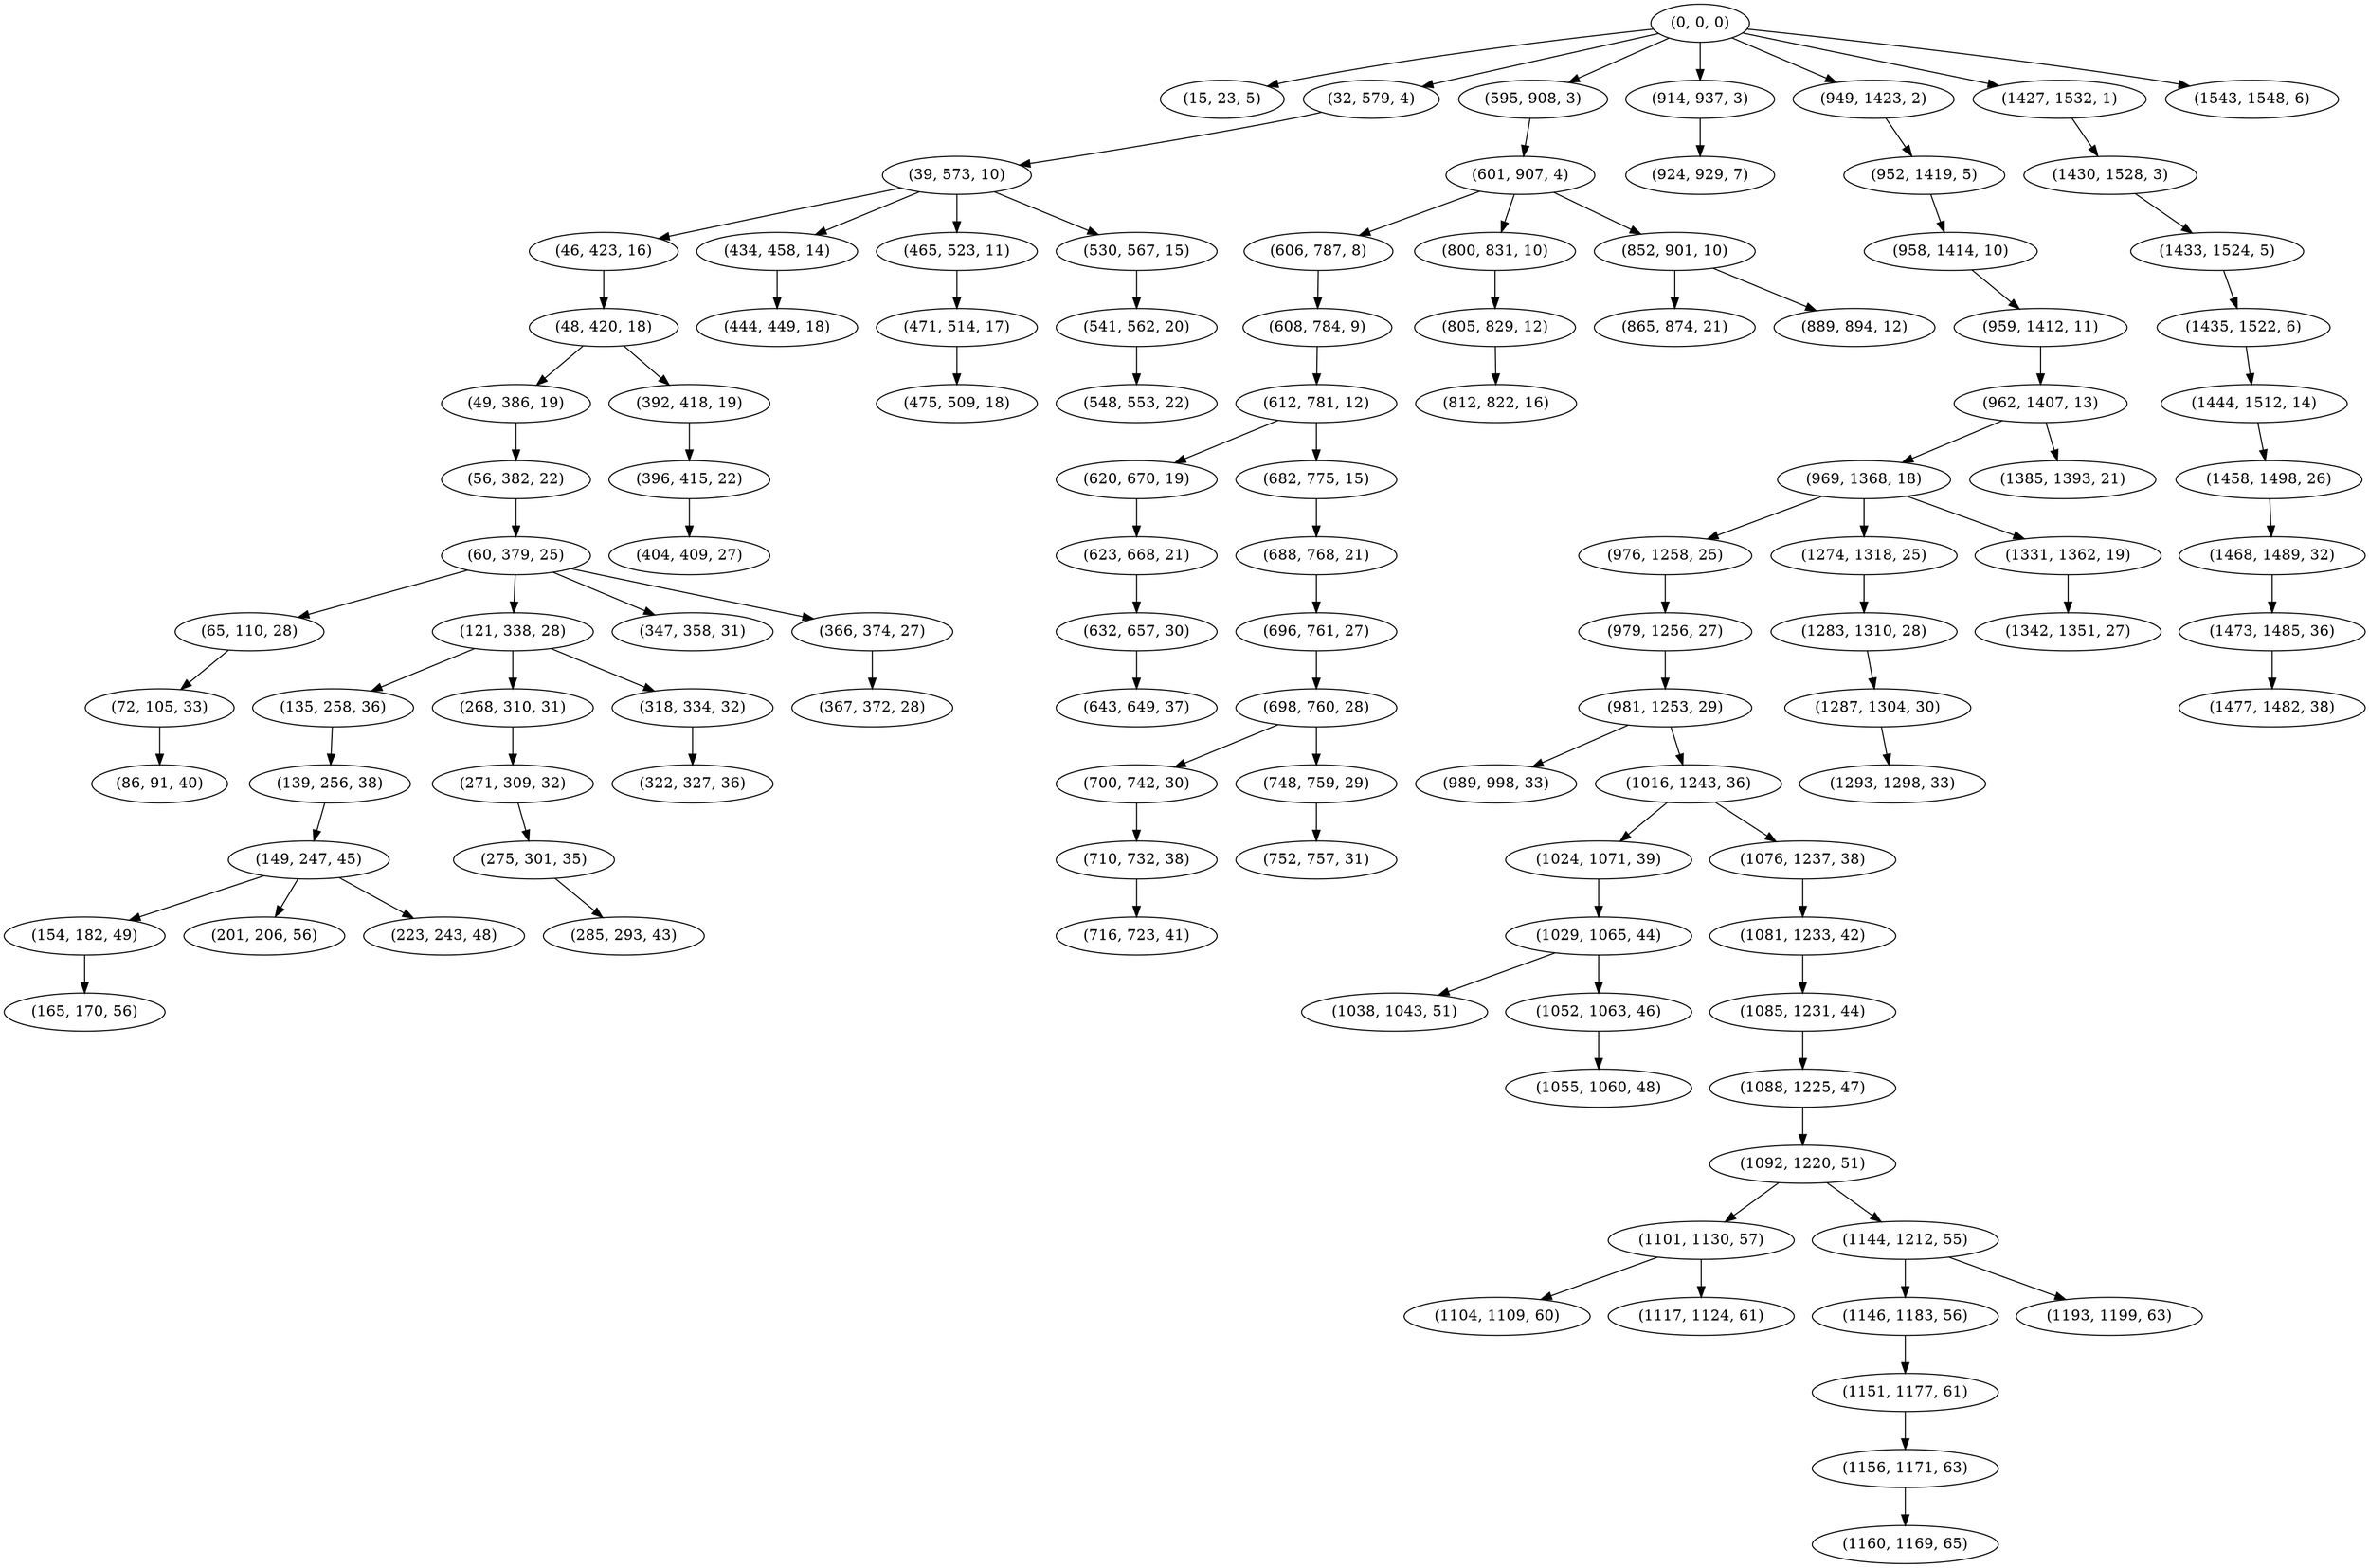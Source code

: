 digraph tree {
    "(0, 0, 0)";
    "(15, 23, 5)";
    "(32, 579, 4)";
    "(39, 573, 10)";
    "(46, 423, 16)";
    "(48, 420, 18)";
    "(49, 386, 19)";
    "(56, 382, 22)";
    "(60, 379, 25)";
    "(65, 110, 28)";
    "(72, 105, 33)";
    "(86, 91, 40)";
    "(121, 338, 28)";
    "(135, 258, 36)";
    "(139, 256, 38)";
    "(149, 247, 45)";
    "(154, 182, 49)";
    "(165, 170, 56)";
    "(201, 206, 56)";
    "(223, 243, 48)";
    "(268, 310, 31)";
    "(271, 309, 32)";
    "(275, 301, 35)";
    "(285, 293, 43)";
    "(318, 334, 32)";
    "(322, 327, 36)";
    "(347, 358, 31)";
    "(366, 374, 27)";
    "(367, 372, 28)";
    "(392, 418, 19)";
    "(396, 415, 22)";
    "(404, 409, 27)";
    "(434, 458, 14)";
    "(444, 449, 18)";
    "(465, 523, 11)";
    "(471, 514, 17)";
    "(475, 509, 18)";
    "(530, 567, 15)";
    "(541, 562, 20)";
    "(548, 553, 22)";
    "(595, 908, 3)";
    "(601, 907, 4)";
    "(606, 787, 8)";
    "(608, 784, 9)";
    "(612, 781, 12)";
    "(620, 670, 19)";
    "(623, 668, 21)";
    "(632, 657, 30)";
    "(643, 649, 37)";
    "(682, 775, 15)";
    "(688, 768, 21)";
    "(696, 761, 27)";
    "(698, 760, 28)";
    "(700, 742, 30)";
    "(710, 732, 38)";
    "(716, 723, 41)";
    "(748, 759, 29)";
    "(752, 757, 31)";
    "(800, 831, 10)";
    "(805, 829, 12)";
    "(812, 822, 16)";
    "(852, 901, 10)";
    "(865, 874, 21)";
    "(889, 894, 12)";
    "(914, 937, 3)";
    "(924, 929, 7)";
    "(949, 1423, 2)";
    "(952, 1419, 5)";
    "(958, 1414, 10)";
    "(959, 1412, 11)";
    "(962, 1407, 13)";
    "(969, 1368, 18)";
    "(976, 1258, 25)";
    "(979, 1256, 27)";
    "(981, 1253, 29)";
    "(989, 998, 33)";
    "(1016, 1243, 36)";
    "(1024, 1071, 39)";
    "(1029, 1065, 44)";
    "(1038, 1043, 51)";
    "(1052, 1063, 46)";
    "(1055, 1060, 48)";
    "(1076, 1237, 38)";
    "(1081, 1233, 42)";
    "(1085, 1231, 44)";
    "(1088, 1225, 47)";
    "(1092, 1220, 51)";
    "(1101, 1130, 57)";
    "(1104, 1109, 60)";
    "(1117, 1124, 61)";
    "(1144, 1212, 55)";
    "(1146, 1183, 56)";
    "(1151, 1177, 61)";
    "(1156, 1171, 63)";
    "(1160, 1169, 65)";
    "(1193, 1199, 63)";
    "(1274, 1318, 25)";
    "(1283, 1310, 28)";
    "(1287, 1304, 30)";
    "(1293, 1298, 33)";
    "(1331, 1362, 19)";
    "(1342, 1351, 27)";
    "(1385, 1393, 21)";
    "(1427, 1532, 1)";
    "(1430, 1528, 3)";
    "(1433, 1524, 5)";
    "(1435, 1522, 6)";
    "(1444, 1512, 14)";
    "(1458, 1498, 26)";
    "(1468, 1489, 32)";
    "(1473, 1485, 36)";
    "(1477, 1482, 38)";
    "(1543, 1548, 6)";
    "(0, 0, 0)" -> "(15, 23, 5)";
    "(0, 0, 0)" -> "(32, 579, 4)";
    "(0, 0, 0)" -> "(595, 908, 3)";
    "(0, 0, 0)" -> "(914, 937, 3)";
    "(0, 0, 0)" -> "(949, 1423, 2)";
    "(0, 0, 0)" -> "(1427, 1532, 1)";
    "(0, 0, 0)" -> "(1543, 1548, 6)";
    "(32, 579, 4)" -> "(39, 573, 10)";
    "(39, 573, 10)" -> "(46, 423, 16)";
    "(39, 573, 10)" -> "(434, 458, 14)";
    "(39, 573, 10)" -> "(465, 523, 11)";
    "(39, 573, 10)" -> "(530, 567, 15)";
    "(46, 423, 16)" -> "(48, 420, 18)";
    "(48, 420, 18)" -> "(49, 386, 19)";
    "(48, 420, 18)" -> "(392, 418, 19)";
    "(49, 386, 19)" -> "(56, 382, 22)";
    "(56, 382, 22)" -> "(60, 379, 25)";
    "(60, 379, 25)" -> "(65, 110, 28)";
    "(60, 379, 25)" -> "(121, 338, 28)";
    "(60, 379, 25)" -> "(347, 358, 31)";
    "(60, 379, 25)" -> "(366, 374, 27)";
    "(65, 110, 28)" -> "(72, 105, 33)";
    "(72, 105, 33)" -> "(86, 91, 40)";
    "(121, 338, 28)" -> "(135, 258, 36)";
    "(121, 338, 28)" -> "(268, 310, 31)";
    "(121, 338, 28)" -> "(318, 334, 32)";
    "(135, 258, 36)" -> "(139, 256, 38)";
    "(139, 256, 38)" -> "(149, 247, 45)";
    "(149, 247, 45)" -> "(154, 182, 49)";
    "(149, 247, 45)" -> "(201, 206, 56)";
    "(149, 247, 45)" -> "(223, 243, 48)";
    "(154, 182, 49)" -> "(165, 170, 56)";
    "(268, 310, 31)" -> "(271, 309, 32)";
    "(271, 309, 32)" -> "(275, 301, 35)";
    "(275, 301, 35)" -> "(285, 293, 43)";
    "(318, 334, 32)" -> "(322, 327, 36)";
    "(366, 374, 27)" -> "(367, 372, 28)";
    "(392, 418, 19)" -> "(396, 415, 22)";
    "(396, 415, 22)" -> "(404, 409, 27)";
    "(434, 458, 14)" -> "(444, 449, 18)";
    "(465, 523, 11)" -> "(471, 514, 17)";
    "(471, 514, 17)" -> "(475, 509, 18)";
    "(530, 567, 15)" -> "(541, 562, 20)";
    "(541, 562, 20)" -> "(548, 553, 22)";
    "(595, 908, 3)" -> "(601, 907, 4)";
    "(601, 907, 4)" -> "(606, 787, 8)";
    "(601, 907, 4)" -> "(800, 831, 10)";
    "(601, 907, 4)" -> "(852, 901, 10)";
    "(606, 787, 8)" -> "(608, 784, 9)";
    "(608, 784, 9)" -> "(612, 781, 12)";
    "(612, 781, 12)" -> "(620, 670, 19)";
    "(612, 781, 12)" -> "(682, 775, 15)";
    "(620, 670, 19)" -> "(623, 668, 21)";
    "(623, 668, 21)" -> "(632, 657, 30)";
    "(632, 657, 30)" -> "(643, 649, 37)";
    "(682, 775, 15)" -> "(688, 768, 21)";
    "(688, 768, 21)" -> "(696, 761, 27)";
    "(696, 761, 27)" -> "(698, 760, 28)";
    "(698, 760, 28)" -> "(700, 742, 30)";
    "(698, 760, 28)" -> "(748, 759, 29)";
    "(700, 742, 30)" -> "(710, 732, 38)";
    "(710, 732, 38)" -> "(716, 723, 41)";
    "(748, 759, 29)" -> "(752, 757, 31)";
    "(800, 831, 10)" -> "(805, 829, 12)";
    "(805, 829, 12)" -> "(812, 822, 16)";
    "(852, 901, 10)" -> "(865, 874, 21)";
    "(852, 901, 10)" -> "(889, 894, 12)";
    "(914, 937, 3)" -> "(924, 929, 7)";
    "(949, 1423, 2)" -> "(952, 1419, 5)";
    "(952, 1419, 5)" -> "(958, 1414, 10)";
    "(958, 1414, 10)" -> "(959, 1412, 11)";
    "(959, 1412, 11)" -> "(962, 1407, 13)";
    "(962, 1407, 13)" -> "(969, 1368, 18)";
    "(962, 1407, 13)" -> "(1385, 1393, 21)";
    "(969, 1368, 18)" -> "(976, 1258, 25)";
    "(969, 1368, 18)" -> "(1274, 1318, 25)";
    "(969, 1368, 18)" -> "(1331, 1362, 19)";
    "(976, 1258, 25)" -> "(979, 1256, 27)";
    "(979, 1256, 27)" -> "(981, 1253, 29)";
    "(981, 1253, 29)" -> "(989, 998, 33)";
    "(981, 1253, 29)" -> "(1016, 1243, 36)";
    "(1016, 1243, 36)" -> "(1024, 1071, 39)";
    "(1016, 1243, 36)" -> "(1076, 1237, 38)";
    "(1024, 1071, 39)" -> "(1029, 1065, 44)";
    "(1029, 1065, 44)" -> "(1038, 1043, 51)";
    "(1029, 1065, 44)" -> "(1052, 1063, 46)";
    "(1052, 1063, 46)" -> "(1055, 1060, 48)";
    "(1076, 1237, 38)" -> "(1081, 1233, 42)";
    "(1081, 1233, 42)" -> "(1085, 1231, 44)";
    "(1085, 1231, 44)" -> "(1088, 1225, 47)";
    "(1088, 1225, 47)" -> "(1092, 1220, 51)";
    "(1092, 1220, 51)" -> "(1101, 1130, 57)";
    "(1092, 1220, 51)" -> "(1144, 1212, 55)";
    "(1101, 1130, 57)" -> "(1104, 1109, 60)";
    "(1101, 1130, 57)" -> "(1117, 1124, 61)";
    "(1144, 1212, 55)" -> "(1146, 1183, 56)";
    "(1144, 1212, 55)" -> "(1193, 1199, 63)";
    "(1146, 1183, 56)" -> "(1151, 1177, 61)";
    "(1151, 1177, 61)" -> "(1156, 1171, 63)";
    "(1156, 1171, 63)" -> "(1160, 1169, 65)";
    "(1274, 1318, 25)" -> "(1283, 1310, 28)";
    "(1283, 1310, 28)" -> "(1287, 1304, 30)";
    "(1287, 1304, 30)" -> "(1293, 1298, 33)";
    "(1331, 1362, 19)" -> "(1342, 1351, 27)";
    "(1427, 1532, 1)" -> "(1430, 1528, 3)";
    "(1430, 1528, 3)" -> "(1433, 1524, 5)";
    "(1433, 1524, 5)" -> "(1435, 1522, 6)";
    "(1435, 1522, 6)" -> "(1444, 1512, 14)";
    "(1444, 1512, 14)" -> "(1458, 1498, 26)";
    "(1458, 1498, 26)" -> "(1468, 1489, 32)";
    "(1468, 1489, 32)" -> "(1473, 1485, 36)";
    "(1473, 1485, 36)" -> "(1477, 1482, 38)";
}

